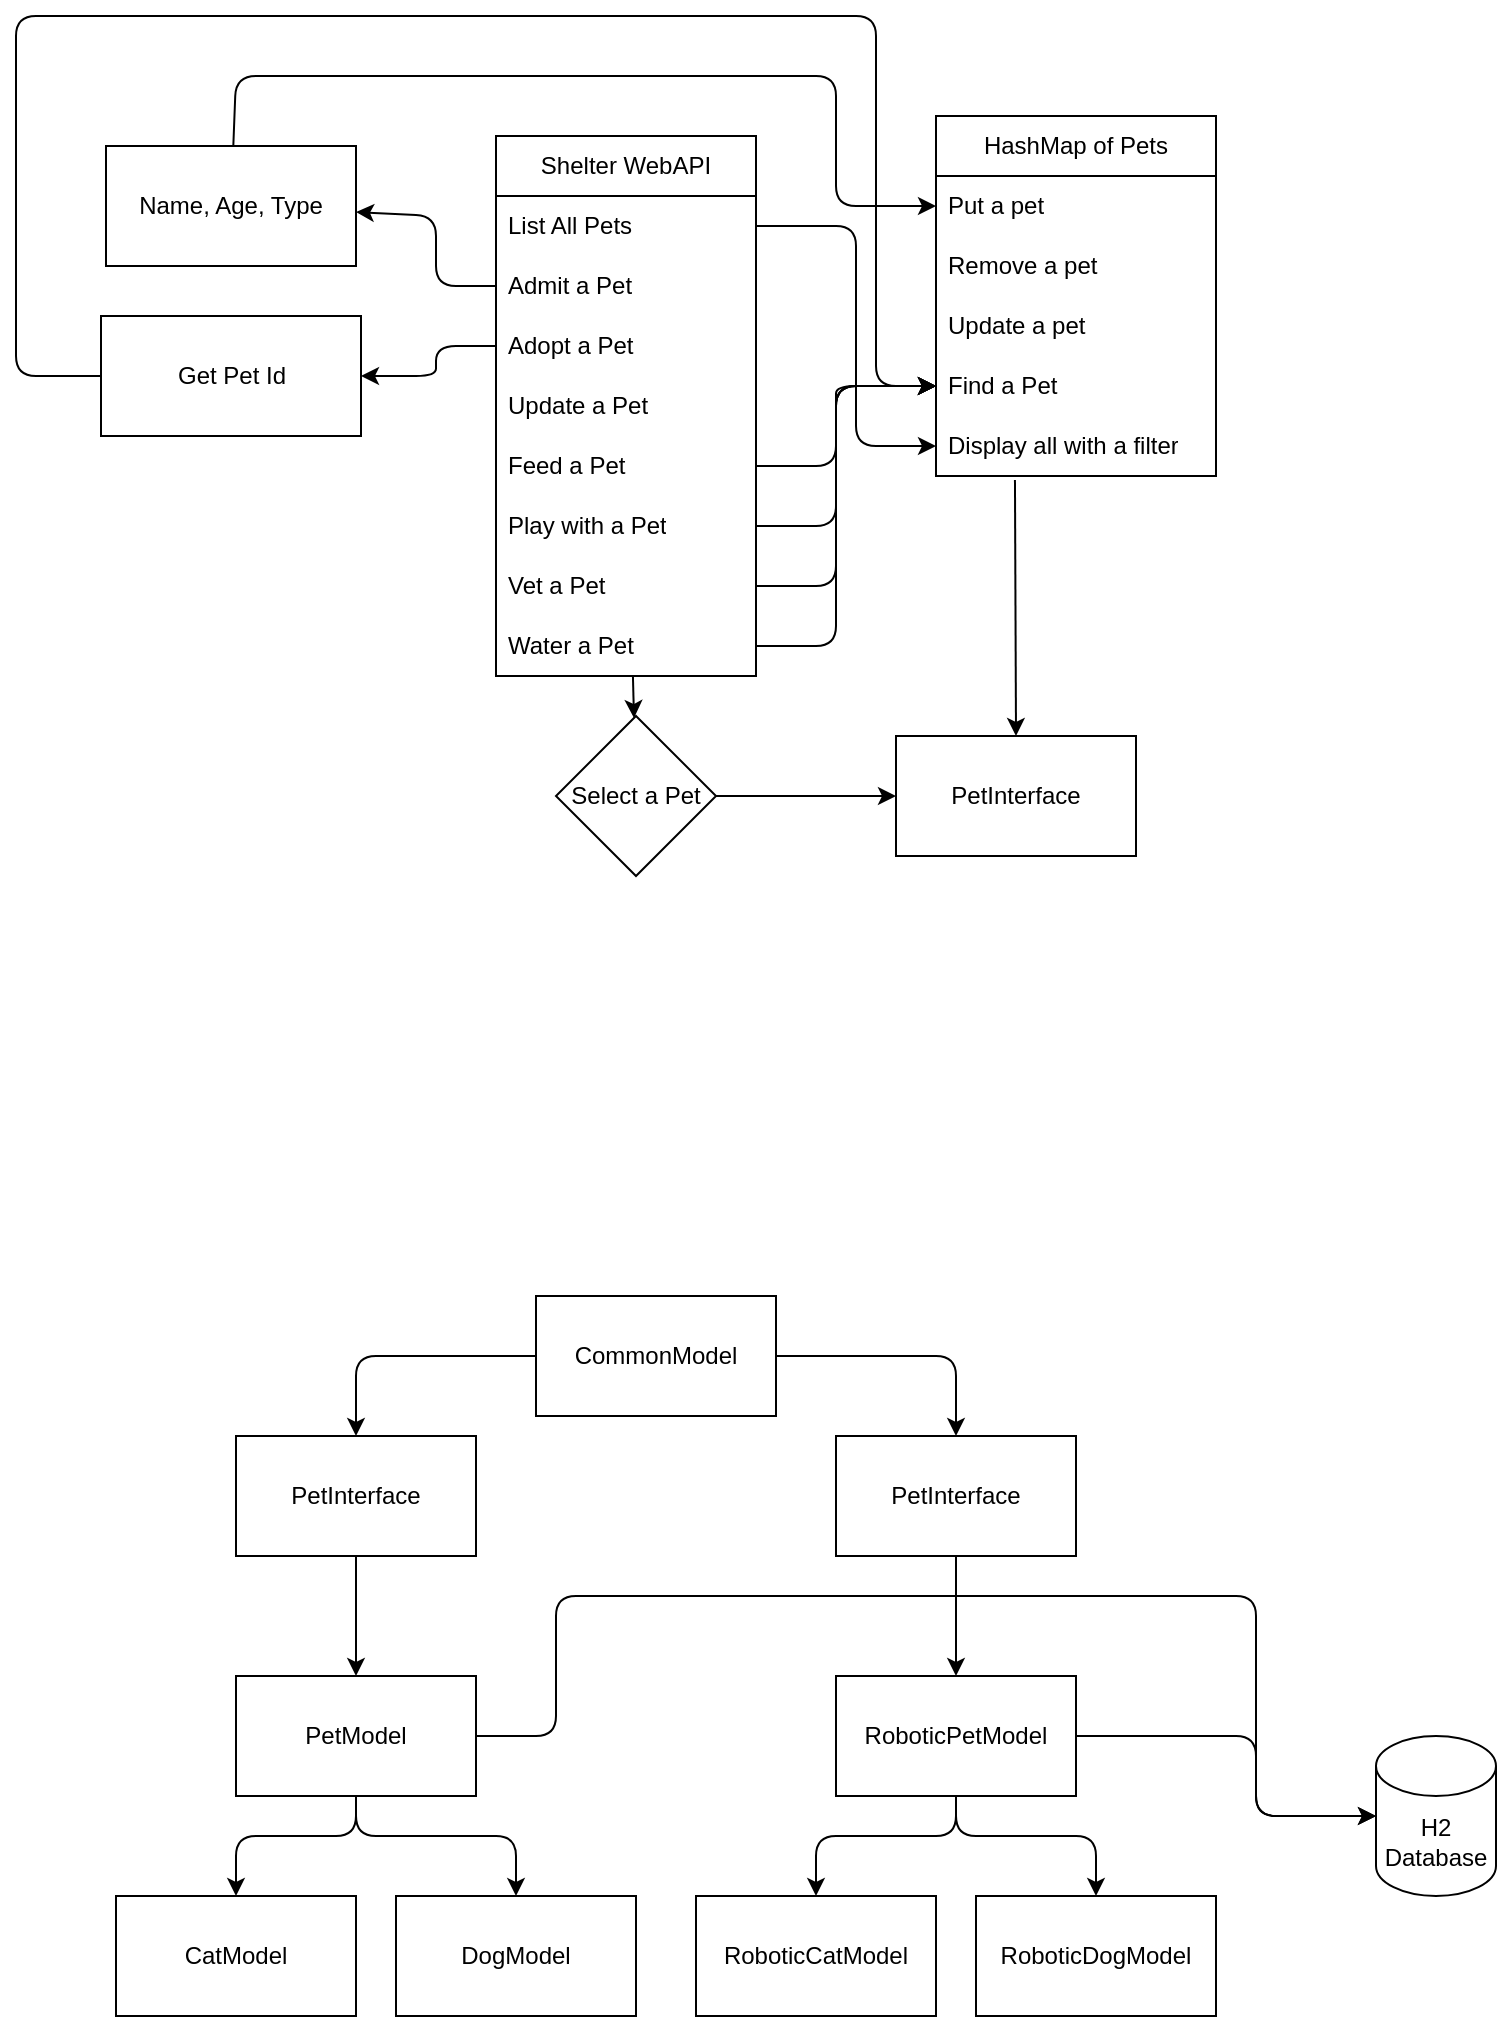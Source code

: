 <mxfile>
    <diagram id="j-rNmAh67dxNMRKWOBJf" name="Page-1">
        <mxGraphModel dx="817" dy="1333" grid="1" gridSize="10" guides="1" tooltips="1" connect="1" arrows="1" fold="1" page="1" pageScale="1" pageWidth="850" pageHeight="1100" math="0" shadow="0">
            <root>
                <mxCell id="0"/>
                <mxCell id="1" parent="0"/>
                <mxCell id="5" value="" style="edgeStyle=none;html=1;exitX=0.5;exitY=1;exitDx=0;exitDy=0;" parent="1" source="2" target="3" edge="1">
                    <mxGeometry relative="1" as="geometry"/>
                </mxCell>
                <mxCell id="6" style="edgeStyle=none;html=1;exitX=0.5;exitY=1;exitDx=0;exitDy=0;" parent="1" source="18" target="8" edge="1">
                    <mxGeometry relative="1" as="geometry">
                        <mxPoint x="340" y="310" as="targetPoint"/>
                    </mxGeometry>
                </mxCell>
                <mxCell id="2" value="PetInterface" style="rounded=0;whiteSpace=wrap;html=1;" parent="1" vertex="1">
                    <mxGeometry x="140" y="160" width="120" height="60" as="geometry"/>
                </mxCell>
                <mxCell id="14" value="" style="edgeStyle=none;html=1;exitX=0.5;exitY=1;exitDx=0;exitDy=0;" parent="1" source="3" target="10" edge="1">
                    <mxGeometry relative="1" as="geometry">
                        <Array as="points">
                            <mxPoint x="200" y="360"/>
                            <mxPoint x="280" y="360"/>
                        </Array>
                    </mxGeometry>
                </mxCell>
                <mxCell id="15" style="edgeStyle=none;html=1;entryX=0.5;entryY=0;entryDx=0;entryDy=0;" parent="1" source="3" target="9" edge="1">
                    <mxGeometry relative="1" as="geometry">
                        <Array as="points">
                            <mxPoint x="200" y="360"/>
                            <mxPoint x="140" y="360"/>
                        </Array>
                    </mxGeometry>
                </mxCell>
                <mxCell id="24" style="edgeStyle=none;html=1;entryX=0;entryY=0.5;entryDx=0;entryDy=0;entryPerimeter=0;" parent="1" source="3" target="22" edge="1">
                    <mxGeometry relative="1" as="geometry">
                        <Array as="points">
                            <mxPoint x="300" y="310"/>
                            <mxPoint x="300" y="240"/>
                            <mxPoint x="650" y="240"/>
                            <mxPoint x="650" y="320"/>
                            <mxPoint x="650" y="350"/>
                        </Array>
                    </mxGeometry>
                </mxCell>
                <mxCell id="3" value="PetModel" style="whiteSpace=wrap;html=1;rounded=0;" parent="1" vertex="1">
                    <mxGeometry x="140" y="280" width="120" height="60" as="geometry"/>
                </mxCell>
                <mxCell id="16" value="" style="edgeStyle=none;html=1;" parent="1" source="8" target="12" edge="1">
                    <mxGeometry relative="1" as="geometry">
                        <Array as="points">
                            <mxPoint x="500" y="360"/>
                            <mxPoint x="570" y="360"/>
                        </Array>
                    </mxGeometry>
                </mxCell>
                <mxCell id="17" style="edgeStyle=none;html=1;" parent="1" source="8" target="11" edge="1">
                    <mxGeometry relative="1" as="geometry">
                        <Array as="points">
                            <mxPoint x="500" y="360"/>
                            <mxPoint x="430" y="360"/>
                        </Array>
                    </mxGeometry>
                </mxCell>
                <mxCell id="23" style="edgeStyle=none;html=1;entryX=0;entryY=0.5;entryDx=0;entryDy=0;entryPerimeter=0;" parent="1" source="8" target="22" edge="1">
                    <mxGeometry relative="1" as="geometry">
                        <Array as="points">
                            <mxPoint x="650" y="310"/>
                            <mxPoint x="650" y="350"/>
                        </Array>
                    </mxGeometry>
                </mxCell>
                <mxCell id="8" value="RoboticPetModel" style="rounded=0;whiteSpace=wrap;html=1;" parent="1" vertex="1">
                    <mxGeometry x="440" y="280" width="120" height="60" as="geometry"/>
                </mxCell>
                <mxCell id="9" value="CatModel" style="rounded=0;whiteSpace=wrap;html=1;" parent="1" vertex="1">
                    <mxGeometry x="80" y="390" width="120" height="60" as="geometry"/>
                </mxCell>
                <mxCell id="10" value="DogModel" style="rounded=0;whiteSpace=wrap;html=1;" parent="1" vertex="1">
                    <mxGeometry x="220" y="390" width="120" height="60" as="geometry"/>
                </mxCell>
                <mxCell id="11" value="RoboticCatModel" style="rounded=0;whiteSpace=wrap;html=1;" parent="1" vertex="1">
                    <mxGeometry x="370" y="390" width="120" height="60" as="geometry"/>
                </mxCell>
                <mxCell id="12" value="RoboticDogModel" style="rounded=0;whiteSpace=wrap;html=1;" parent="1" vertex="1">
                    <mxGeometry x="510" y="390" width="120" height="60" as="geometry"/>
                </mxCell>
                <mxCell id="18" value="PetInterface" style="rounded=0;whiteSpace=wrap;html=1;" parent="1" vertex="1">
                    <mxGeometry x="440" y="160" width="120" height="60" as="geometry"/>
                </mxCell>
                <mxCell id="20" style="edgeStyle=none;html=1;exitX=0;exitY=0.5;exitDx=0;exitDy=0;entryX=0.5;entryY=0;entryDx=0;entryDy=0;" parent="1" source="19" target="2" edge="1">
                    <mxGeometry relative="1" as="geometry">
                        <Array as="points">
                            <mxPoint x="200" y="120"/>
                        </Array>
                    </mxGeometry>
                </mxCell>
                <mxCell id="21" style="edgeStyle=none;html=1;entryX=0.5;entryY=0;entryDx=0;entryDy=0;" parent="1" source="19" target="18" edge="1">
                    <mxGeometry relative="1" as="geometry">
                        <Array as="points">
                            <mxPoint x="500" y="120"/>
                        </Array>
                    </mxGeometry>
                </mxCell>
                <mxCell id="19" value="CommonModel" style="rounded=0;whiteSpace=wrap;html=1;" parent="1" vertex="1">
                    <mxGeometry x="290" y="90" width="120" height="60" as="geometry"/>
                </mxCell>
                <mxCell id="22" value="H2 Database" style="shape=cylinder3;whiteSpace=wrap;html=1;boundedLbl=1;backgroundOutline=1;size=15;" parent="1" vertex="1">
                    <mxGeometry x="710" y="310" width="60" height="80" as="geometry"/>
                </mxCell>
                <mxCell id="39" style="edgeStyle=none;html=1;exitX=0.5;exitY=0;exitDx=0;exitDy=0;" parent="1" edge="1">
                    <mxGeometry relative="1" as="geometry">
                        <mxPoint x="310" y="-120" as="sourcePoint"/>
                        <mxPoint x="310" y="-120" as="targetPoint"/>
                    </mxGeometry>
                </mxCell>
                <mxCell id="50" value="" style="edgeStyle=none;html=1;" edge="1" parent="1" source="40" target="48">
                    <mxGeometry relative="1" as="geometry"/>
                </mxCell>
                <mxCell id="40" value="Shelter WebAPI" style="swimlane;fontStyle=0;childLayout=stackLayout;horizontal=1;startSize=30;horizontalStack=0;resizeParent=1;resizeParentMax=0;resizeLast=0;collapsible=1;marginBottom=0;whiteSpace=wrap;html=1;" vertex="1" parent="1">
                    <mxGeometry x="270" y="-490" width="130" height="270" as="geometry">
                        <mxRectangle x="270" y="-490" width="130" height="30" as="alternateBounds"/>
                    </mxGeometry>
                </mxCell>
                <mxCell id="41" value="List All Pets" style="text;strokeColor=none;fillColor=none;align=left;verticalAlign=middle;spacingLeft=4;spacingRight=4;overflow=hidden;points=[[0,0.5],[1,0.5]];portConstraint=eastwest;rotatable=0;whiteSpace=wrap;html=1;" vertex="1" parent="40">
                    <mxGeometry y="30" width="130" height="30" as="geometry"/>
                </mxCell>
                <mxCell id="56" value="Admit a Pet" style="text;strokeColor=none;fillColor=none;align=left;verticalAlign=middle;spacingLeft=4;spacingRight=4;overflow=hidden;points=[[0,0.5],[1,0.5]];portConstraint=eastwest;rotatable=0;whiteSpace=wrap;html=1;" vertex="1" parent="40">
                    <mxGeometry y="60" width="130" height="30" as="geometry"/>
                </mxCell>
                <mxCell id="43" value="Adopt a Pet" style="text;strokeColor=none;fillColor=none;align=left;verticalAlign=middle;spacingLeft=4;spacingRight=4;overflow=hidden;points=[[0,0.5],[1,0.5]];portConstraint=eastwest;rotatable=0;whiteSpace=wrap;html=1;" vertex="1" parent="40">
                    <mxGeometry y="90" width="130" height="30" as="geometry"/>
                </mxCell>
                <mxCell id="44" value="Update a Pet" style="text;strokeColor=none;fillColor=none;align=left;verticalAlign=middle;spacingLeft=4;spacingRight=4;overflow=hidden;points=[[0,0.5],[1,0.5]];portConstraint=eastwest;rotatable=0;whiteSpace=wrap;html=1;" vertex="1" parent="40">
                    <mxGeometry y="120" width="130" height="30" as="geometry"/>
                </mxCell>
                <mxCell id="84" value="Feed a Pet" style="text;strokeColor=none;fillColor=none;align=left;verticalAlign=middle;spacingLeft=4;spacingRight=4;overflow=hidden;points=[[0,0.5],[1,0.5]];portConstraint=eastwest;rotatable=0;whiteSpace=wrap;html=1;" vertex="1" parent="40">
                    <mxGeometry y="150" width="130" height="30" as="geometry"/>
                </mxCell>
                <mxCell id="45" value="Play with a Pet" style="text;strokeColor=none;fillColor=none;align=left;verticalAlign=middle;spacingLeft=4;spacingRight=4;overflow=hidden;points=[[0,0.5],[1,0.5]];portConstraint=eastwest;rotatable=0;whiteSpace=wrap;html=1;" vertex="1" parent="40">
                    <mxGeometry y="180" width="130" height="30" as="geometry"/>
                </mxCell>
                <mxCell id="46" value="Vet a Pet" style="text;strokeColor=none;fillColor=none;align=left;verticalAlign=middle;spacingLeft=4;spacingRight=4;overflow=hidden;points=[[0,0.5],[1,0.5]];portConstraint=eastwest;rotatable=0;whiteSpace=wrap;html=1;" vertex="1" parent="40">
                    <mxGeometry y="210" width="130" height="30" as="geometry"/>
                </mxCell>
                <mxCell id="47" value="Water a Pet" style="text;strokeColor=none;fillColor=none;align=left;verticalAlign=middle;spacingLeft=4;spacingRight=4;overflow=hidden;points=[[0,0.5],[1,0.5]];portConstraint=eastwest;rotatable=0;whiteSpace=wrap;html=1;" vertex="1" parent="40">
                    <mxGeometry y="240" width="130" height="30" as="geometry"/>
                </mxCell>
                <mxCell id="54" value="" style="edgeStyle=none;html=1;" edge="1" parent="1" source="48" target="52">
                    <mxGeometry relative="1" as="geometry"/>
                </mxCell>
                <mxCell id="48" value="Select a Pet" style="rhombus;whiteSpace=wrap;html=1;" vertex="1" parent="1">
                    <mxGeometry x="300" y="-200" width="80" height="80" as="geometry"/>
                </mxCell>
                <mxCell id="52" value="PetInterface" style="rounded=0;whiteSpace=wrap;html=1;" vertex="1" parent="1">
                    <mxGeometry x="470" y="-190" width="120" height="60" as="geometry"/>
                </mxCell>
                <mxCell id="72" value="" style="edgeStyle=none;html=1;" edge="1" parent="1" source="57" target="67">
                    <mxGeometry relative="1" as="geometry">
                        <Array as="points">
                            <mxPoint x="140" y="-520"/>
                            <mxPoint x="440" y="-520"/>
                            <mxPoint x="440" y="-455"/>
                        </Array>
                    </mxGeometry>
                </mxCell>
                <mxCell id="57" value="Name, Age, Type" style="rounded=0;whiteSpace=wrap;html=1;" vertex="1" parent="1">
                    <mxGeometry x="75" y="-485" width="125" height="60" as="geometry"/>
                </mxCell>
                <mxCell id="58" value="" style="edgeStyle=none;html=1;exitX=0;exitY=0.5;exitDx=0;exitDy=0;" edge="1" parent="1" source="56" target="57">
                    <mxGeometry relative="1" as="geometry">
                        <Array as="points">
                            <mxPoint x="240" y="-415"/>
                            <mxPoint x="240" y="-450"/>
                        </Array>
                    </mxGeometry>
                </mxCell>
                <mxCell id="66" value="HashMap of Pets" style="swimlane;fontStyle=0;childLayout=stackLayout;horizontal=1;startSize=30;horizontalStack=0;resizeParent=1;resizeParentMax=0;resizeLast=0;collapsible=1;marginBottom=0;whiteSpace=wrap;html=1;" vertex="1" parent="1">
                    <mxGeometry x="490" y="-500" width="140" height="180" as="geometry"/>
                </mxCell>
                <mxCell id="67" value="Put a pet" style="text;strokeColor=none;fillColor=none;align=left;verticalAlign=middle;spacingLeft=4;spacingRight=4;overflow=hidden;points=[[0,0.5],[1,0.5]];portConstraint=eastwest;rotatable=0;whiteSpace=wrap;html=1;" vertex="1" parent="66">
                    <mxGeometry y="30" width="140" height="30" as="geometry"/>
                </mxCell>
                <mxCell id="68" value="Remove a pet" style="text;strokeColor=none;fillColor=none;align=left;verticalAlign=middle;spacingLeft=4;spacingRight=4;overflow=hidden;points=[[0,0.5],[1,0.5]];portConstraint=eastwest;rotatable=0;whiteSpace=wrap;html=1;" vertex="1" parent="66">
                    <mxGeometry y="60" width="140" height="30" as="geometry"/>
                </mxCell>
                <mxCell id="69" value="Update a pet" style="text;strokeColor=none;fillColor=none;align=left;verticalAlign=middle;spacingLeft=4;spacingRight=4;overflow=hidden;points=[[0,0.5],[1,0.5]];portConstraint=eastwest;rotatable=0;whiteSpace=wrap;html=1;" vertex="1" parent="66">
                    <mxGeometry y="90" width="140" height="30" as="geometry"/>
                </mxCell>
                <mxCell id="70" value="Find a Pet" style="text;strokeColor=none;fillColor=none;align=left;verticalAlign=middle;spacingLeft=4;spacingRight=4;overflow=hidden;points=[[0,0.5],[1,0.5]];portConstraint=eastwest;rotatable=0;whiteSpace=wrap;html=1;" vertex="1" parent="66">
                    <mxGeometry y="120" width="140" height="30" as="geometry"/>
                </mxCell>
                <mxCell id="71" value="Display all with a filter" style="text;strokeColor=none;fillColor=none;align=left;verticalAlign=middle;spacingLeft=4;spacingRight=4;overflow=hidden;points=[[0,0.5],[1,0.5]];portConstraint=eastwest;rotatable=0;whiteSpace=wrap;html=1;" vertex="1" parent="66">
                    <mxGeometry y="150" width="140" height="30" as="geometry"/>
                </mxCell>
                <mxCell id="77" style="edgeStyle=none;html=1;exitX=0;exitY=0.5;exitDx=0;exitDy=0;entryX=0;entryY=0.5;entryDx=0;entryDy=0;" edge="1" parent="1" source="74" target="70">
                    <mxGeometry relative="1" as="geometry">
                        <Array as="points">
                            <mxPoint x="30" y="-370"/>
                            <mxPoint x="30" y="-550"/>
                            <mxPoint x="460" y="-550"/>
                            <mxPoint x="460" y="-365"/>
                        </Array>
                    </mxGeometry>
                </mxCell>
                <mxCell id="74" value="Get Pet Id" style="rounded=0;whiteSpace=wrap;html=1;" vertex="1" parent="1">
                    <mxGeometry x="72.5" y="-400" width="130" height="60" as="geometry"/>
                </mxCell>
                <mxCell id="75" value="" style="edgeStyle=none;html=1;exitX=0;exitY=0.5;exitDx=0;exitDy=0;" edge="1" parent="1" source="43" target="74">
                    <mxGeometry relative="1" as="geometry">
                        <Array as="points">
                            <mxPoint x="240" y="-385"/>
                            <mxPoint x="240" y="-370"/>
                        </Array>
                    </mxGeometry>
                </mxCell>
                <mxCell id="76" value="" style="edgeStyle=none;html=1;entryX=0;entryY=0.5;entryDx=0;entryDy=0;" edge="1" parent="1" source="41" target="71">
                    <mxGeometry relative="1" as="geometry">
                        <Array as="points">
                            <mxPoint x="450" y="-445"/>
                            <mxPoint x="450" y="-335"/>
                        </Array>
                    </mxGeometry>
                </mxCell>
                <mxCell id="78" value="" style="edgeStyle=none;html=1;entryX=0;entryY=0.5;entryDx=0;entryDy=0;exitX=1;exitY=0.5;exitDx=0;exitDy=0;" edge="1" parent="1" source="84" target="70">
                    <mxGeometry relative="1" as="geometry">
                        <Array as="points">
                            <mxPoint x="440" y="-325"/>
                            <mxPoint x="440" y="-365"/>
                        </Array>
                    </mxGeometry>
                </mxCell>
                <mxCell id="79" value="" style="edgeStyle=none;html=1;entryX=0;entryY=0.5;entryDx=0;entryDy=0;exitX=1;exitY=0.5;exitDx=0;exitDy=0;" edge="1" parent="1" source="45" target="70">
                    <mxGeometry relative="1" as="geometry">
                        <Array as="points">
                            <mxPoint x="440" y="-295"/>
                            <mxPoint x="440" y="-350"/>
                            <mxPoint x="440" y="-365"/>
                        </Array>
                    </mxGeometry>
                </mxCell>
                <mxCell id="80" value="" style="edgeStyle=none;html=1;entryX=0;entryY=0.5;entryDx=0;entryDy=0;exitX=1;exitY=0.5;exitDx=0;exitDy=0;" edge="1" parent="1" source="46" target="70">
                    <mxGeometry relative="1" as="geometry">
                        <Array as="points">
                            <mxPoint x="440" y="-265"/>
                            <mxPoint x="440" y="-365"/>
                        </Array>
                    </mxGeometry>
                </mxCell>
                <mxCell id="83" style="edgeStyle=none;html=1;exitX=1;exitY=0.5;exitDx=0;exitDy=0;entryX=0;entryY=0.5;entryDx=0;entryDy=0;" edge="1" parent="1" source="47" target="70">
                    <mxGeometry relative="1" as="geometry">
                        <mxPoint x="490" y="-370" as="targetPoint"/>
                        <Array as="points">
                            <mxPoint x="440" y="-235"/>
                            <mxPoint x="440" y="-270"/>
                            <mxPoint x="440" y="-365"/>
                        </Array>
                    </mxGeometry>
                </mxCell>
                <mxCell id="85" style="edgeStyle=none;html=1;exitX=0.282;exitY=1.065;exitDx=0;exitDy=0;entryX=0.5;entryY=0;entryDx=0;entryDy=0;exitPerimeter=0;" edge="1" parent="1" source="71" target="52">
                    <mxGeometry relative="1" as="geometry"/>
                </mxCell>
            </root>
        </mxGraphModel>
    </diagram>
</mxfile>